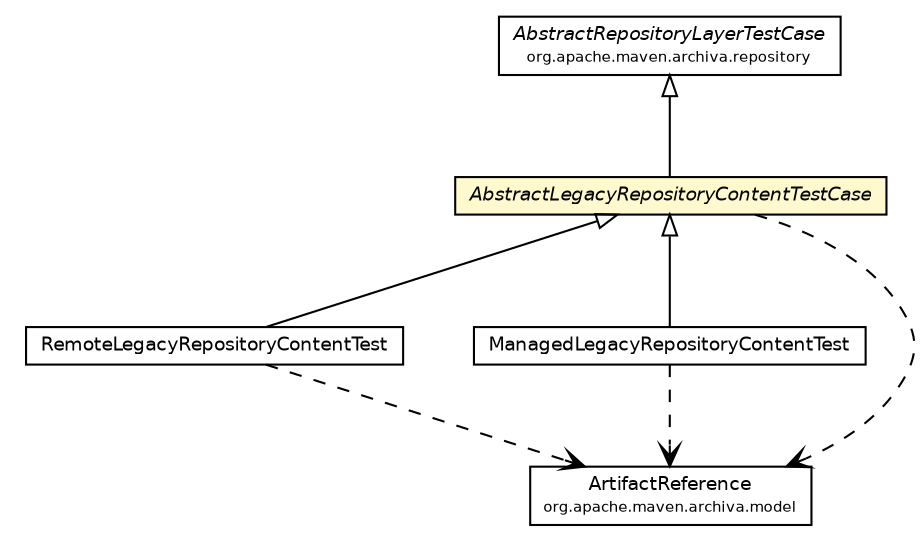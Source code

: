 #!/usr/local/bin/dot
#
# Class diagram 
# Generated by UmlGraph version 4.6 (http://www.spinellis.gr/sw/umlgraph)
#

digraph G {
	edge [fontname="Helvetica",fontsize=10,labelfontname="Helvetica",labelfontsize=10];
	node [fontname="Helvetica",fontsize=10,shape=plaintext];
	// org.apache.maven.archiva.repository.AbstractRepositoryLayerTestCase
	c19900 [label=<<table border="0" cellborder="1" cellspacing="0" cellpadding="2" port="p" href="../AbstractRepositoryLayerTestCase.html">
		<tr><td><table border="0" cellspacing="0" cellpadding="1">
			<tr><td><font face="Helvetica-Oblique"> AbstractRepositoryLayerTestCase </font></td></tr>
			<tr><td><font point-size="7.0"> org.apache.maven.archiva.repository </font></td></tr>
		</table></td></tr>
		</table>>, fontname="Helvetica", fontcolor="black", fontsize=9.0];
	// org.apache.maven.archiva.repository.content.RemoteLegacyRepositoryContentTest
	c19902 [label=<<table border="0" cellborder="1" cellspacing="0" cellpadding="2" port="p" href="./RemoteLegacyRepositoryContentTest.html">
		<tr><td><table border="0" cellspacing="0" cellpadding="1">
			<tr><td> RemoteLegacyRepositoryContentTest </td></tr>
		</table></td></tr>
		</table>>, fontname="Helvetica", fontcolor="black", fontsize=9.0];
	// org.apache.maven.archiva.repository.content.ManagedLegacyRepositoryContentTest
	c19904 [label=<<table border="0" cellborder="1" cellspacing="0" cellpadding="2" port="p" href="./ManagedLegacyRepositoryContentTest.html">
		<tr><td><table border="0" cellspacing="0" cellpadding="1">
			<tr><td> ManagedLegacyRepositoryContentTest </td></tr>
		</table></td></tr>
		</table>>, fontname="Helvetica", fontcolor="black", fontsize=9.0];
	// org.apache.maven.archiva.repository.content.AbstractLegacyRepositoryContentTestCase
	c19910 [label=<<table border="0" cellborder="1" cellspacing="0" cellpadding="2" port="p" bgcolor="lemonChiffon" href="./AbstractLegacyRepositoryContentTestCase.html">
		<tr><td><table border="0" cellspacing="0" cellpadding="1">
			<tr><td><font face="Helvetica-Oblique"> AbstractLegacyRepositoryContentTestCase </font></td></tr>
		</table></td></tr>
		</table>>, fontname="Helvetica", fontcolor="black", fontsize=9.0];
	//org.apache.maven.archiva.repository.content.RemoteLegacyRepositoryContentTest extends org.apache.maven.archiva.repository.content.AbstractLegacyRepositoryContentTestCase
	c19910:p -> c19902:p [dir=back,arrowtail=empty];
	//org.apache.maven.archiva.repository.content.ManagedLegacyRepositoryContentTest extends org.apache.maven.archiva.repository.content.AbstractLegacyRepositoryContentTestCase
	c19910:p -> c19904:p [dir=back,arrowtail=empty];
	//org.apache.maven.archiva.repository.content.AbstractLegacyRepositoryContentTestCase extends org.apache.maven.archiva.repository.AbstractRepositoryLayerTestCase
	c19900:p -> c19910:p [dir=back,arrowtail=empty];
	// org.apache.maven.archiva.repository.content.RemoteLegacyRepositoryContentTest DEPEND org.apache.maven.archiva.model.ArtifactReference
	c19902:p -> c20076:p [taillabel="", label="", headlabel="", fontname="Helvetica", fontcolor="black", fontsize=10.0, color="black", arrowhead=open, style=dashed];
	// org.apache.maven.archiva.repository.content.ManagedLegacyRepositoryContentTest DEPEND org.apache.maven.archiva.model.ArtifactReference
	c19904:p -> c20076:p [taillabel="", label="", headlabel="", fontname="Helvetica", fontcolor="black", fontsize=10.0, color="black", arrowhead=open, style=dashed];
	// org.apache.maven.archiva.repository.content.AbstractLegacyRepositoryContentTestCase DEPEND org.apache.maven.archiva.model.ArtifactReference
	c19910:p -> c20076:p [taillabel="", label="", headlabel="", fontname="Helvetica", fontcolor="black", fontsize=10.0, color="black", arrowhead=open, style=dashed];
	// org.apache.maven.archiva.model.ArtifactReference
	c20076 [label=<<table border="0" cellborder="1" cellspacing="0" cellpadding="2" port="p" href="http://java.sun.com/j2se/1.4.2/docs/api/org/apache/maven/archiva/model/ArtifactReference.html">
		<tr><td><table border="0" cellspacing="0" cellpadding="1">
			<tr><td> ArtifactReference </td></tr>
			<tr><td><font point-size="7.0"> org.apache.maven.archiva.model </font></td></tr>
		</table></td></tr>
		</table>>, fontname="Helvetica", fontcolor="black", fontsize=9.0];
}

